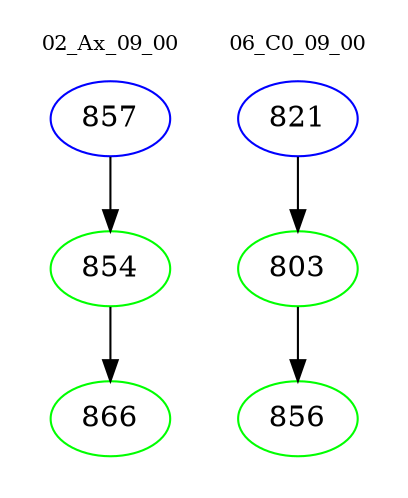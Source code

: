 digraph{
subgraph cluster_0 {
color = white
label = "02_Ax_09_00";
fontsize=10;
T0_857 [label="857", color="blue"]
T0_857 -> T0_854 [color="black"]
T0_854 [label="854", color="green"]
T0_854 -> T0_866 [color="black"]
T0_866 [label="866", color="green"]
}
subgraph cluster_1 {
color = white
label = "06_C0_09_00";
fontsize=10;
T1_821 [label="821", color="blue"]
T1_821 -> T1_803 [color="black"]
T1_803 [label="803", color="green"]
T1_803 -> T1_856 [color="black"]
T1_856 [label="856", color="green"]
}
}
